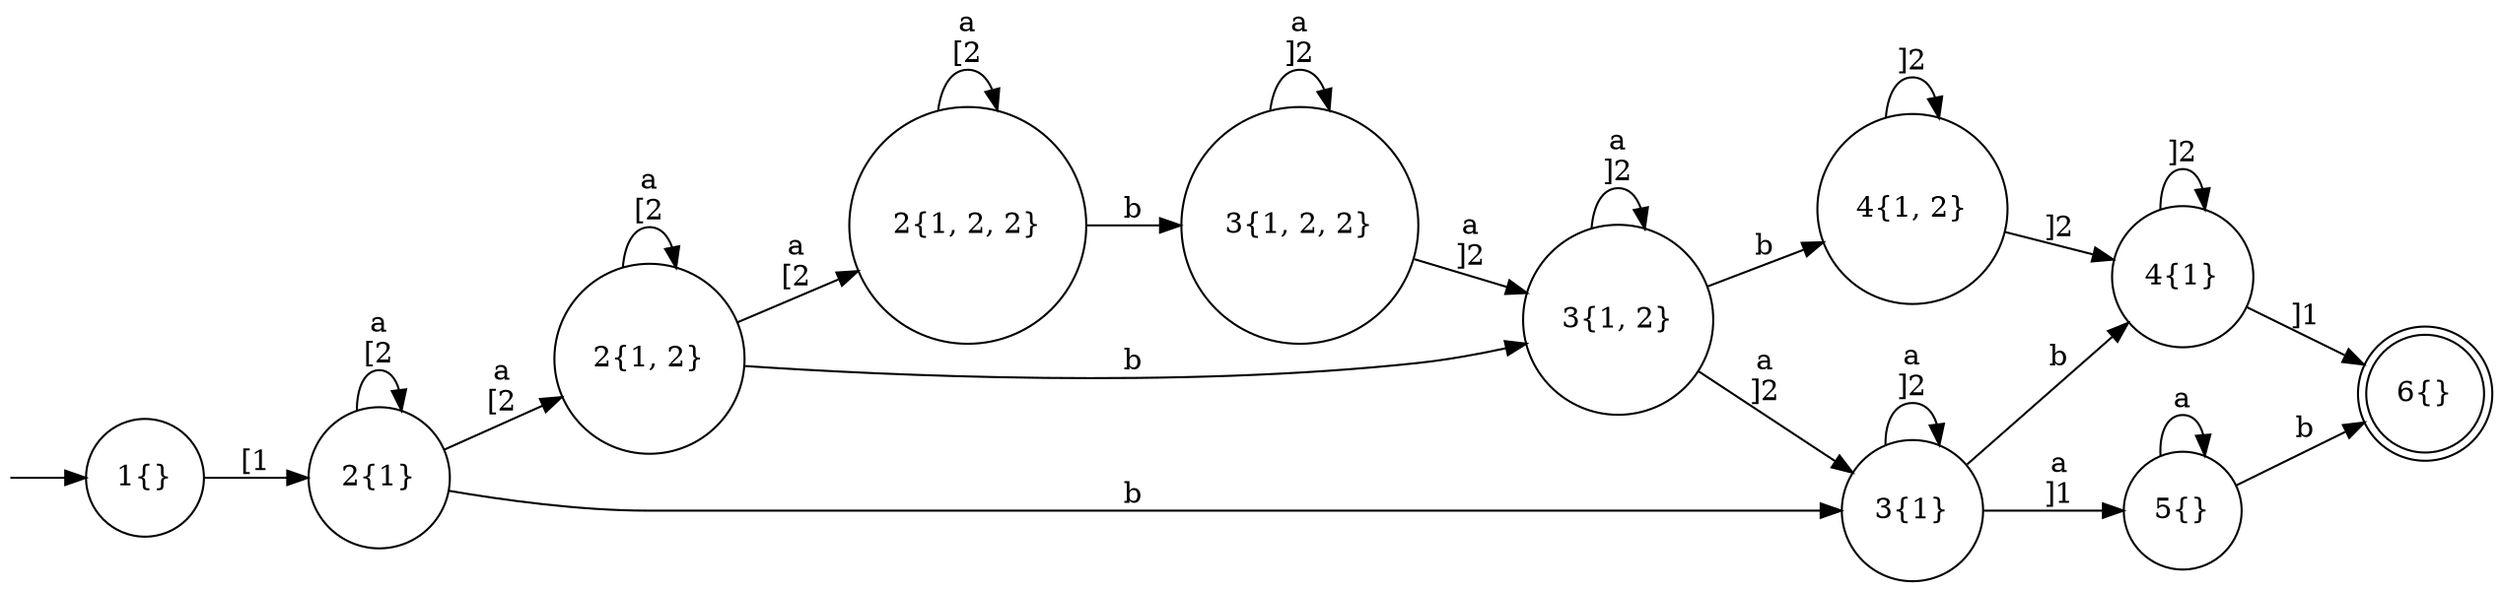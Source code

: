 digraph {
        node [shape=circle];
        Q0 [style=invisible, height=0, width=0, fixedsize=true];
        rankdir = "LR";

        "1{}" [start=true];
        Q0 -> "1{}";

        "6{}" [end=true,shape=doublecircle];

        "2{1, 2, 2}";
        "3{1, 2, 2}";
        "3{1, 2}";
        "2{1, 2}";
        "6{}";
        "4{1, 2}";
        "5{}";
        "1{}";
        "2{1}";
        "3{1}";
        "4{1}";

        "2{1}" -> "2{1, 2}" [item="a[2", label="a\n[2"];
        "4{1, 2}" -> "4{1}" [item="]2", label="]2"];
        "2{1, 2}" -> "2{1, 2, 2}" [item="a[2", label="a\n[2"];
        "3{1, 2, 2}" -> "3{1, 2}" [item="a]2", label="a\n]2"];
        "5{}" -> "6{}" [item="b", label="b"];
        "2{1}" -> "3{1}" [item="b", label="b"];
        "3{1, 2}" -> "4{1, 2}" [item="b", label="b"];
        "1{}" -> "2{1}" [item="[1", label="[1"];
        "3{1, 2}" -> "3{1}" [item="a]2", label="a\n]2"];
        "5{}" -> "5{}" [item="a", label="a"];
        "4{1}" -> "6{}" [item="]1", label="]1"];
        "2{1, 2, 2}" -> "3{1, 2, 2}" [item="b", label="b"];
        "3{1}" -> "4{1}" [item="b", label="b"];
        "3{1}" -> "5{}" [item="a]1", label="a\n]1"];
        "2{1, 2}" -> "3{1, 2}" [item="b", label="b"];
        "2{1}" -> "2{1}" [item="a[2", label="a\n[2"];
        "4{1}" -> "4{1}" [item="]2", label="]2"];
        "2{1, 2}" -> "2{1, 2}" [item="a[2", label="a\n[2"];
        "4{1, 2}" -> "4{1, 2}" [item="]2", label="]2"];
        "3{1}" -> "3{1}" [item="a]2", label="a\n]2"];
        "3{1, 2}" -> "3{1, 2}" [item="a]2", label="a\n]2"];
        "2{1, 2, 2}" -> "2{1, 2, 2}" [item="a[2", label="a\n[2"];
        "3{1, 2, 2}" -> "3{1, 2, 2}" [item="a]2", label="a\n]2"];
}